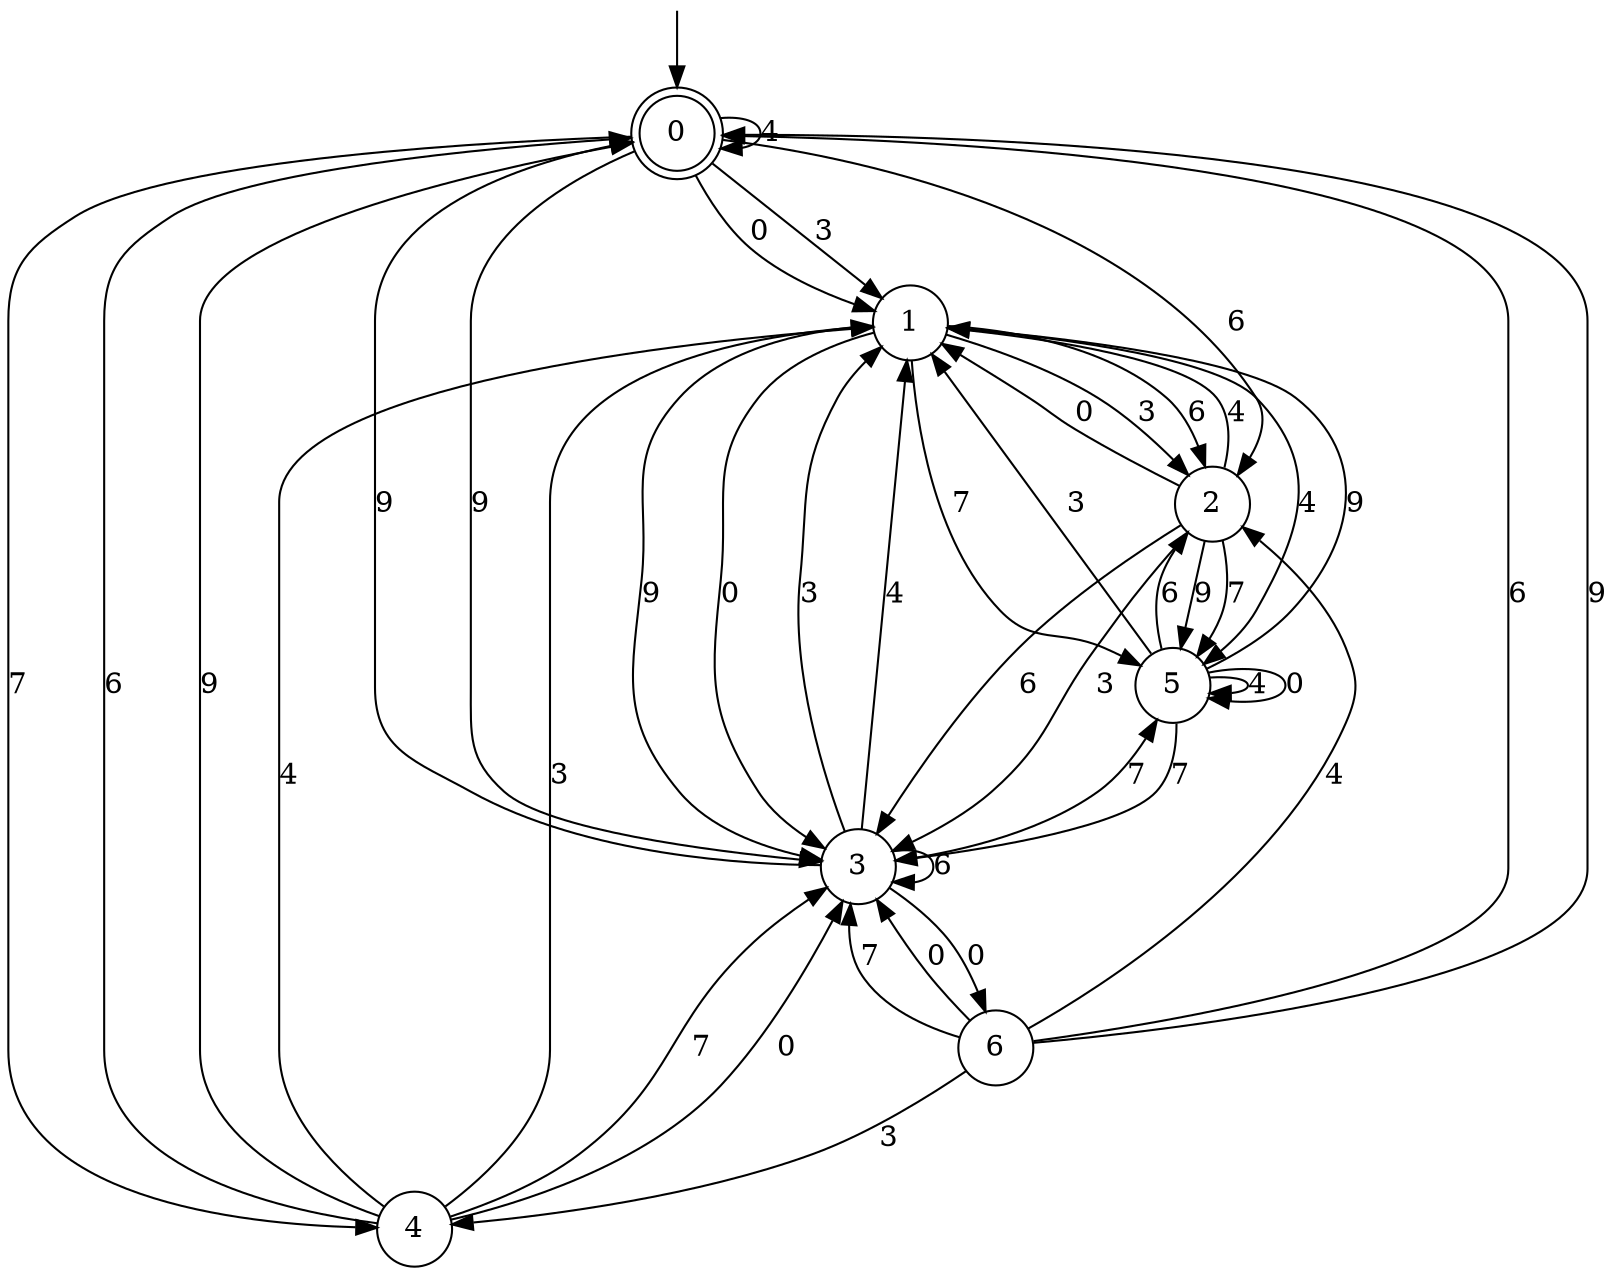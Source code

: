 digraph g {

	s0 [shape="doublecircle" label="0"];
	s1 [shape="circle" label="1"];
	s2 [shape="circle" label="2"];
	s3 [shape="circle" label="3"];
	s4 [shape="circle" label="4"];
	s5 [shape="circle" label="5"];
	s6 [shape="circle" label="6"];
	s0 -> s1 [label="3"];
	s0 -> s0 [label="4"];
	s0 -> s2 [label="6"];
	s0 -> s3 [label="9"];
	s0 -> s4 [label="7"];
	s0 -> s1 [label="0"];
	s1 -> s2 [label="3"];
	s1 -> s5 [label="4"];
	s1 -> s2 [label="6"];
	s1 -> s3 [label="9"];
	s1 -> s5 [label="7"];
	s1 -> s3 [label="0"];
	s2 -> s3 [label="3"];
	s2 -> s1 [label="4"];
	s2 -> s3 [label="6"];
	s2 -> s5 [label="9"];
	s2 -> s5 [label="7"];
	s2 -> s1 [label="0"];
	s3 -> s1 [label="3"];
	s3 -> s1 [label="4"];
	s3 -> s3 [label="6"];
	s3 -> s0 [label="9"];
	s3 -> s5 [label="7"];
	s3 -> s6 [label="0"];
	s4 -> s1 [label="3"];
	s4 -> s1 [label="4"];
	s4 -> s0 [label="6"];
	s4 -> s0 [label="9"];
	s4 -> s3 [label="7"];
	s4 -> s3 [label="0"];
	s5 -> s1 [label="3"];
	s5 -> s5 [label="4"];
	s5 -> s2 [label="6"];
	s5 -> s1 [label="9"];
	s5 -> s3 [label="7"];
	s5 -> s5 [label="0"];
	s6 -> s4 [label="3"];
	s6 -> s2 [label="4"];
	s6 -> s0 [label="6"];
	s6 -> s0 [label="9"];
	s6 -> s3 [label="7"];
	s6 -> s3 [label="0"];

__start0 [label="" shape="none" width="0" height="0"];
__start0 -> s0;

}
